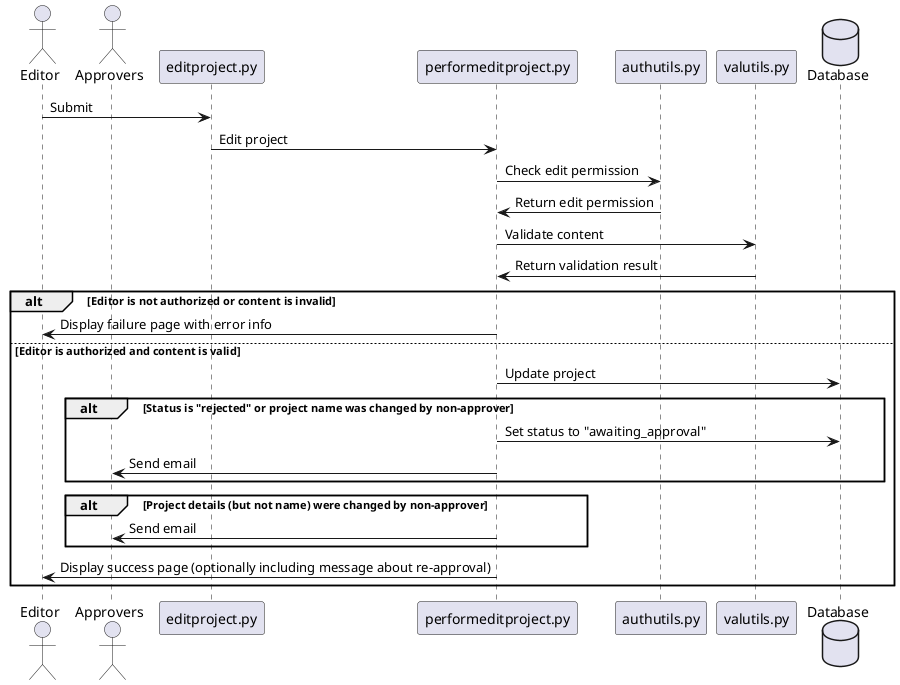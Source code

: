 @startuml
actor Editor
actor Approvers
participant editproject.py
participant performeditproject.py
participant authutils.py
participant valutils.py
database Database

Editor -> editproject.py : Submit
editproject.py -> performeditproject.py : Edit project
performeditproject.py -> authutils.py : Check edit permission
authutils.py -> performeditproject.py : Return edit permission
performeditproject.py -> valutils.py : Validate content
valutils.py -> performeditproject.py : Return validation result

alt Editor is not authorized or content is invalid

    performeditproject.py -> Editor : Display failure page with error info

else Editor is authorized and content is valid

    performeditproject.py -> Database : Update project

    alt Status is "rejected" or project name was changed by non-approver
        
        performeditproject.py -> Database : Set status to "awaiting_approval"
        performeditproject.py -> Approvers : Send email

    end

    alt Project details (but not name) were changed by non-approver

        performeditproject.py -> Approvers : Send email

    end

    performeditproject.py -> Editor : Display success page (optionally including message about re-approval)

end

@enduml
